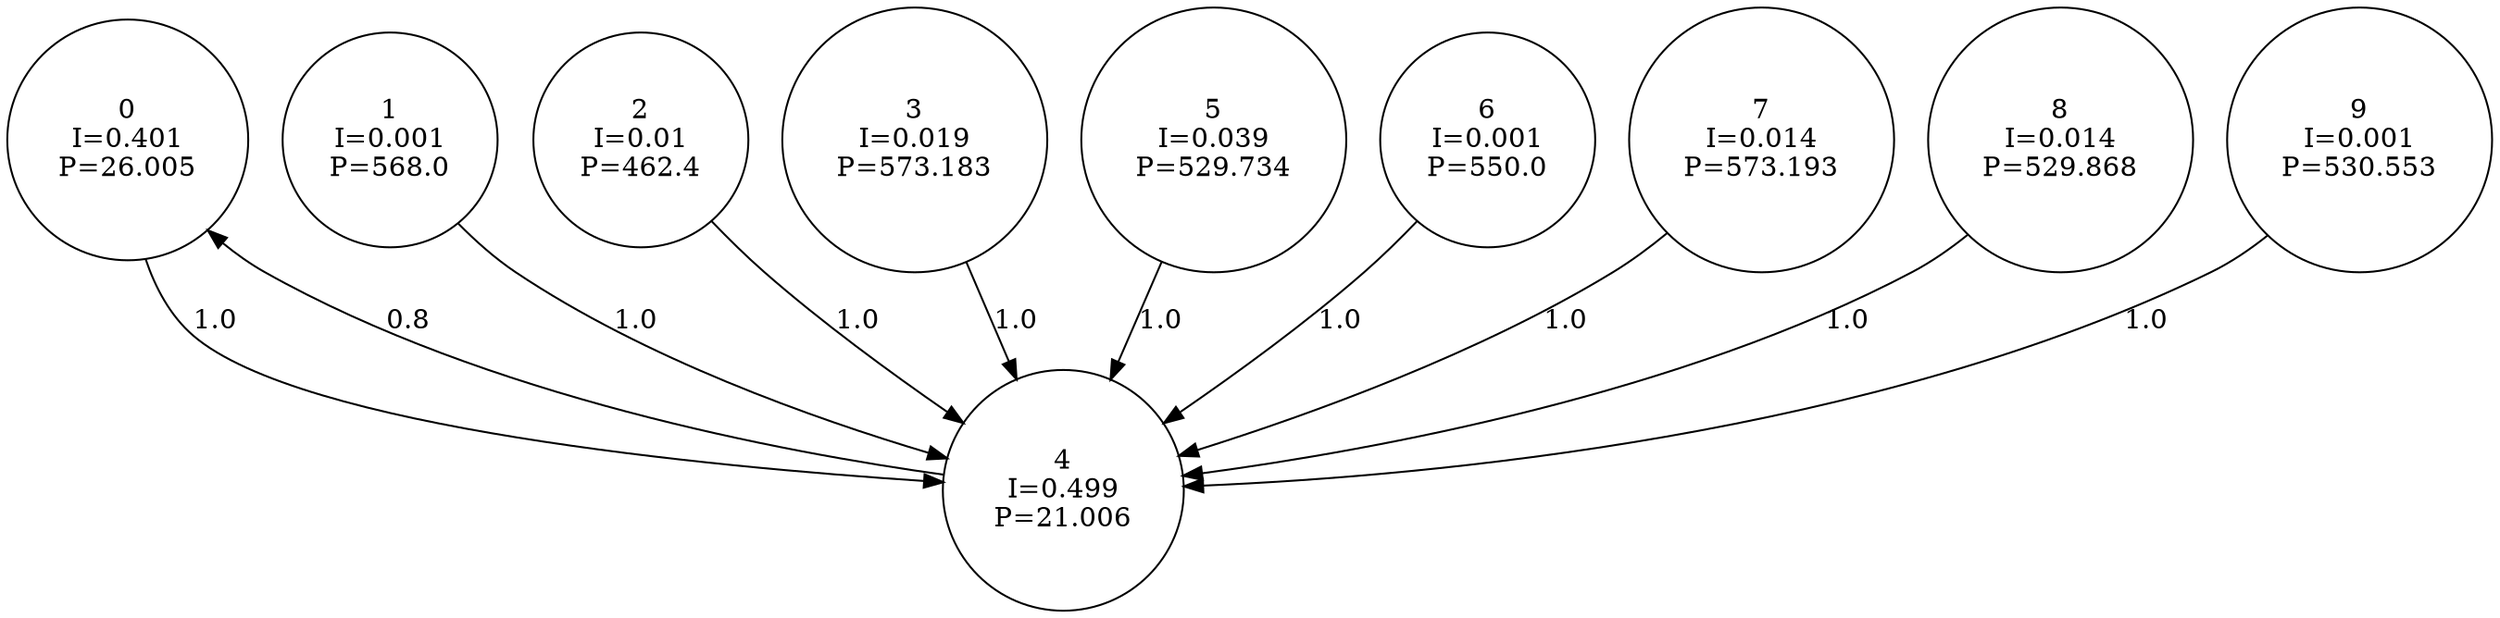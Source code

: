 digraph a {
0 [shape=circle, label="0\nI=0.401\nP=26.005"];
	0 -> 4 [label="1.0"];
1 [shape=circle, label="1\nI=0.001\nP=568.0"];
	1 -> 4 [label="1.0"];
2 [shape=circle, label="2\nI=0.01\nP=462.4"];
	2 -> 4 [label="1.0"];
3 [shape=circle, label="3\nI=0.019\nP=573.183"];
	3 -> 4 [label="1.0"];
4 [shape=circle, label="4\nI=0.499\nP=21.006"];
	4 -> 0 [label="0.8"];
5 [shape=circle, label="5\nI=0.039\nP=529.734"];
	5 -> 4 [label="1.0"];
6 [shape=circle, label="6\nI=0.001\nP=550.0"];
	6 -> 4 [label="1.0"];
7 [shape=circle, label="7\nI=0.014\nP=573.193"];
	7 -> 4 [label="1.0"];
8 [shape=circle, label="8\nI=0.014\nP=529.868"];
	8 -> 4 [label="1.0"];
9 [shape=circle, label="9\nI=0.001\nP=530.553"];
	9 -> 4 [label="1.0"];
}